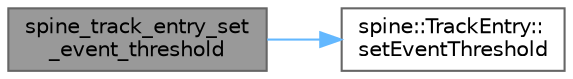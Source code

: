 digraph "spine_track_entry_set_event_threshold"
{
 // LATEX_PDF_SIZE
  bgcolor="transparent";
  edge [fontname=Helvetica,fontsize=10,labelfontname=Helvetica,labelfontsize=10];
  node [fontname=Helvetica,fontsize=10,shape=box,height=0.2,width=0.4];
  rankdir="LR";
  Node1 [id="Node000001",label="spine_track_entry_set\l_event_threshold",height=0.2,width=0.4,color="gray40", fillcolor="grey60", style="filled", fontcolor="black",tooltip=" "];
  Node1 -> Node2 [id="edge2_Node000001_Node000002",color="steelblue1",style="solid",tooltip=" "];
  Node2 [id="Node000002",label="spine::TrackEntry::\lsetEventThreshold",height=0.2,width=0.4,color="grey40", fillcolor="white", style="filled",URL="$classspine_1_1_track_entry.html#a502a77cd3cd30219a56d42c660430d1e",tooltip=" "];
}

